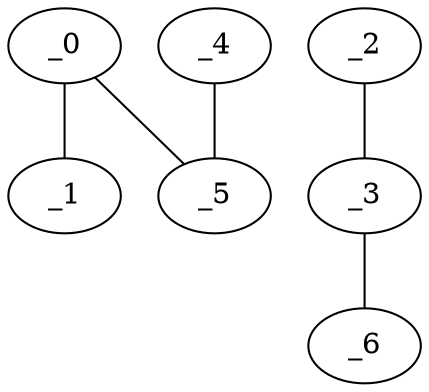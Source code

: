 graph HP1_0141 {
	_0	 [x="0.926945",
		y="3.18769"];
	_1	 [x="1.21183",
		y="0.404916"];
	_0 -- _1;
	_5	 [x="2.12646",
		y="2.31784"];
	_0 -- _5;
	_2	 [x="1.45796",
		y="0.324082"];
	_3	 [x="2.05",
		y="2.86"];
	_2 -- _3;
	_6	 [x="1.00181",
		y="1.32274"];
	_3 -- _6;
	_4	 [x="0.968421",
		y="1.58797"];
	_4 -- _5;
}
